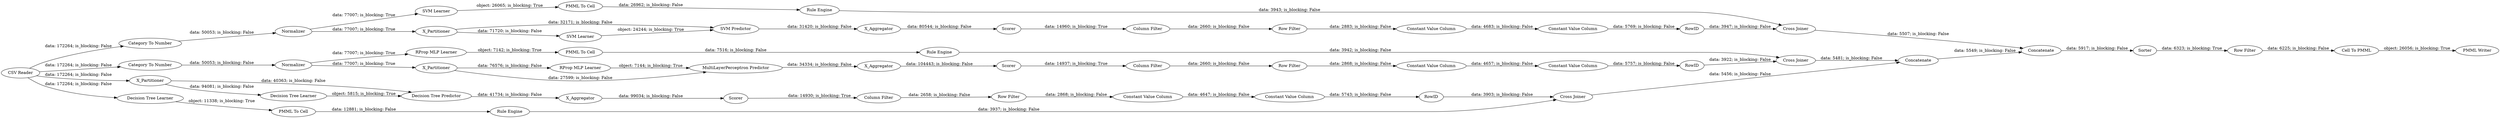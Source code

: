 digraph {
	"3613553047991837432_9" [label="Column Filter"]
	"3613553047991837432_44" [label=Scorer]
	"3613553047991837432_41" [label=Normalizer]
	"3613553047991837432_3" [label=X_Partitioner]
	"3613553047991837432_48" [label="Constant Value Column"]
	"3613553047991837432_6" [label=Scorer]
	"3613553047991837432_36" [label="Cell To PMML"]
	"3613553047991837432_55" [label=Concatenate]
	"3613553047991837432_28" [label="Rule Engine"]
	"3613553047991837432_23" [label="MultiLayerPerceptron Predictor"]
	"3613553047991837432_38" [label=Sorter]
	"3613553047991837432_46" [label="Row Filter"]
	"3613553047991837432_45" [label=RowID]
	"3613553047991837432_26" [label="RProp MLP Learner"]
	"3613553047991837432_42" [label="Category To Number"]
	"3613553047991837432_11" [label="Constant Value Column"]
	"3613553047991837432_15" [label="PMML To Cell"]
	"3613553047991837432_24" [label=Scorer]
	"3613553047991837432_33" [label="Constant Value Column"]
	"3613553047991837432_34" [label="SVM Learner"]
	"3613553047991837432_22" [label="RProp MLP Learner"]
	"3613553047991837432_25" [label=X_Aggregator]
	"3613553047991837432_39" [label=Concatenate]
	"3613553047991837432_35" [label="SVM Predictor"]
	"3613553047991837432_5" [label="Decision Tree Predictor"]
	"3613553047991837432_27" [label="PMML To Cell"]
	"3613553047991837432_43" [label=X_Aggregator]
	"3613553047991837432_16" [label="Rule Engine"]
	"3613553047991837432_49" [label="Constant Value Column"]
	"3613553047991837432_19" [label=Normalizer]
	"3613553047991837432_56" [label="Row Filter"]
	"3613553047991837432_20" [label="Category To Number"]
	"3613553047991837432_54" [label="Rule Engine"]
	"3613553047991837432_29" [label=RowID]
	"3613553047991837432_30" [label="Row Filter"]
	"3613553047991837432_31" [label="Column Filter"]
	"3613553047991837432_52" [label="SVM Learner"]
	"3613553047991837432_17" [label="Cross Joiner"]
	"3613553047991837432_50" [label="Cross Joiner"]
	"3613553047991837432_7" [label=X_Aggregator]
	"3613553047991837432_13" [label=RowID]
	"3613553047991837432_10" [label="Constant Value Column"]
	"3613553047991837432_21" [label=X_Partitioner]
	"3613553047991837432_47" [label="Column Filter"]
	"3613553047991837432_53" [label="PMML To Cell"]
	"3613553047991837432_51" [label="Cross Joiner"]
	"3613553047991837432_8" [label="Row Filter"]
	"3613553047991837432_32" [label="Constant Value Column"]
	"3613553047991837432_4" [label="Decision Tree Learner"]
	"3613553047991837432_40" [label=X_Partitioner]
	"3613553047991837432_1" [label="CSV Reader"]
	"3613553047991837432_37" [label="PMML Writer"]
	"3613553047991837432_14" [label="Decision Tree Learner"]
	"3613553047991837432_19" -> "3613553047991837432_21" [label="data: 77007; is_blocking: True"]
	"3613553047991837432_10" -> "3613553047991837432_11" [label="data: 4647; is_blocking: False"]
	"3613553047991837432_15" -> "3613553047991837432_16" [label="data: 12881; is_blocking: False"]
	"3613553047991837432_25" -> "3613553047991837432_24" [label="data: 104443; is_blocking: False"]
	"3613553047991837432_46" -> "3613553047991837432_48" [label="data: 2883; is_blocking: False"]
	"3613553047991837432_27" -> "3613553047991837432_28" [label="data: 7516; is_blocking: False"]
	"3613553047991837432_43" -> "3613553047991837432_44" [label="data: 80544; is_blocking: False"]
	"3613553047991837432_26" -> "3613553047991837432_27" [label="object: 7142; is_blocking: True"]
	"3613553047991837432_1" -> "3613553047991837432_3" [label="data: 172264; is_blocking: False"]
	"3613553047991837432_17" -> "3613553047991837432_39" [label="data: 5456; is_blocking: False"]
	"3613553047991837432_7" -> "3613553047991837432_6" [label="data: 99034; is_blocking: False"]
	"3613553047991837432_30" -> "3613553047991837432_32" [label="data: 2868; is_blocking: False"]
	"3613553047991837432_14" -> "3613553047991837432_15" [label="object: 11338; is_blocking: True"]
	"3613553047991837432_39" -> "3613553047991837432_55" [label="data: 5549; is_blocking: False"]
	"3613553047991837432_33" -> "3613553047991837432_29" [label="data: 5757; is_blocking: False"]
	"3613553047991837432_40" -> "3613553047991837432_35" [label="data: 32171; is_blocking: False"]
	"3613553047991837432_32" -> "3613553047991837432_33" [label="data: 4657; is_blocking: False"]
	"3613553047991837432_20" -> "3613553047991837432_19" [label="data: 50053; is_blocking: False"]
	"3613553047991837432_3" -> "3613553047991837432_5" [label="data: 40363; is_blocking: False"]
	"3613553047991837432_5" -> "3613553047991837432_7" [label="data: 41734; is_blocking: False"]
	"3613553047991837432_1" -> "3613553047991837432_14" [label="data: 172264; is_blocking: False"]
	"3613553047991837432_1" -> "3613553047991837432_42" [label="data: 172264; is_blocking: False"]
	"3613553047991837432_16" -> "3613553047991837432_17" [label="data: 3937; is_blocking: False"]
	"3613553047991837432_21" -> "3613553047991837432_22" [label="data: 76576; is_blocking: False"]
	"3613553047991837432_23" -> "3613553047991837432_25" [label="data: 34334; is_blocking: False"]
	"3613553047991837432_4" -> "3613553047991837432_5" [label="object: 5815; is_blocking: True"]
	"3613553047991837432_48" -> "3613553047991837432_49" [label="data: 4683; is_blocking: False"]
	"3613553047991837432_47" -> "3613553047991837432_46" [label="data: 2660; is_blocking: False"]
	"3613553047991837432_50" -> "3613553047991837432_55" [label="data: 5507; is_blocking: False"]
	"3613553047991837432_41" -> "3613553047991837432_52" [label="data: 77007; is_blocking: True"]
	"3613553047991837432_13" -> "3613553047991837432_17" [label="data: 3903; is_blocking: False"]
	"3613553047991837432_51" -> "3613553047991837432_39" [label="data: 5481; is_blocking: False"]
	"3613553047991837432_54" -> "3613553047991837432_50" [label="data: 3943; is_blocking: False"]
	"3613553047991837432_44" -> "3613553047991837432_47" [label="data: 14960; is_blocking: True"]
	"3613553047991837432_6" -> "3613553047991837432_9" [label="data: 14930; is_blocking: True"]
	"3613553047991837432_40" -> "3613553047991837432_34" [label="data: 71720; is_blocking: False"]
	"3613553047991837432_9" -> "3613553047991837432_8" [label="data: 2658; is_blocking: False"]
	"3613553047991837432_42" -> "3613553047991837432_41" [label="data: 50053; is_blocking: False"]
	"3613553047991837432_29" -> "3613553047991837432_51" [label="data: 3922; is_blocking: False"]
	"3613553047991837432_3" -> "3613553047991837432_4" [label="data: 94081; is_blocking: False"]
	"3613553047991837432_55" -> "3613553047991837432_38" [label="data: 5917; is_blocking: False"]
	"3613553047991837432_36" -> "3613553047991837432_37" [label="object: 26056; is_blocking: True"]
	"3613553047991837432_41" -> "3613553047991837432_40" [label="data: 77007; is_blocking: True"]
	"3613553047991837432_35" -> "3613553047991837432_43" [label="data: 31420; is_blocking: False"]
	"3613553047991837432_21" -> "3613553047991837432_23" [label="data: 27599; is_blocking: False"]
	"3613553047991837432_19" -> "3613553047991837432_26" [label="data: 77007; is_blocking: True"]
	"3613553047991837432_53" -> "3613553047991837432_54" [label="data: 26962; is_blocking: False"]
	"3613553047991837432_22" -> "3613553047991837432_23" [label="object: 7144; is_blocking: True"]
	"3613553047991837432_31" -> "3613553047991837432_30" [label="data: 2660; is_blocking: False"]
	"3613553047991837432_1" -> "3613553047991837432_20" [label="data: 172264; is_blocking: False"]
	"3613553047991837432_8" -> "3613553047991837432_10" [label="data: 2868; is_blocking: False"]
	"3613553047991837432_38" -> "3613553047991837432_56" [label="data: 6323; is_blocking: True"]
	"3613553047991837432_34" -> "3613553047991837432_35" [label="object: 24244; is_blocking: True"]
	"3613553047991837432_24" -> "3613553047991837432_31" [label="data: 14937; is_blocking: True"]
	"3613553047991837432_49" -> "3613553047991837432_45" [label="data: 5769; is_blocking: False"]
	"3613553047991837432_52" -> "3613553047991837432_53" [label="object: 26065; is_blocking: True"]
	"3613553047991837432_28" -> "3613553047991837432_51" [label="data: 3942; is_blocking: False"]
	"3613553047991837432_45" -> "3613553047991837432_50" [label="data: 3947; is_blocking: False"]
	"3613553047991837432_11" -> "3613553047991837432_13" [label="data: 5743; is_blocking: False"]
	"3613553047991837432_56" -> "3613553047991837432_36" [label="data: 6225; is_blocking: False"]
	rankdir=LR
}
